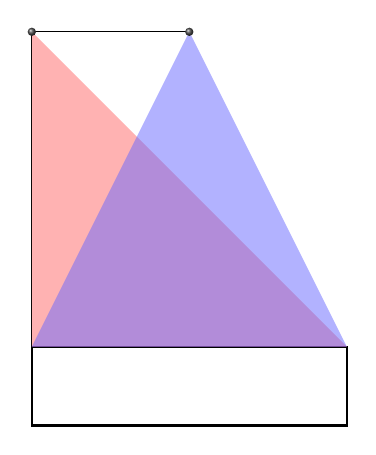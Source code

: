 % !TEX root = ../report.tex

\begin{tikzpicture}[scale=1]
	%%% Parameter %%%
	\pgfmathsetmacro{\boxHeight}{1}
	\pgfmathsetmacro{\boxWidth}{4}
	%%
%	\pgfmathsetmacro{\carrierH}{0.5}
%	\pgfmathsetmacro{\carrierT}{0.07}
%	\pgfmathsetmacro{\viewpointDepth}{0.5}
%	\pgfmathsetmacro{\viewpointCentering}{0.5}
%	\pgfmathsetmacro{\viewpointDepthH}{0.3}
%	\newlength\arrowDist
%	\setlength{\arrowDist}{0.15cm}
%	\newlength\arrowLength
%	\setlength{\arrowLength}{0.9cm}
%	%%%%%%%%%%%
		% Eckpunkte
	\coordinate (P1) at (0,0);   				
	\coordinate (P2) at (0,\boxHeight);
	\coordinate (P3) at (\boxWidth, \boxHeight);
	\coordinate (P4) at (\boxWidth, 0);
	\coordinate (P5) at ($(P2)+(0, \boxWidth)$);
	\coordinate (P6) at ($(P5)+(\boxWidth*0.5,0)$);
		%Basic Elemente
	\draw[thick] (P1) -- (P2) -- (P3) -- (P4) -- cycle;
	\draw[] (P2) -- (P5) -- (P6);
	\fill[red!60, opacity = 0.5] (P2) -- (P5) -- (P3);
	\fill[blue!60, opacity = 0.5] (P2) -- (P6) -- (P3);
	\shade[shading=ball, ball color=black!70] (P5) circle (0.15em);
	\shade[shading=ball, ball color=black!70] (P6) circle (0.15em);
	
%	\coordinate (P5) at ($(F2)!\frameWidth!(P1)$);	
%	\coordinate (P6) at ($(F2)!\frameWidth!(P2)$);
%	\coordinate (P7) at (intersection cs: first line={(P5) -- (F1)}, second line={(P3) -- (F2)});
%	\coordinate (P8) at (intersection cs: first line={(P6) -- (F1)}, second line={(P4) -- (F2)});
%		% Träger oben
%	\coordinate (P9) at ($(P2)!\viewpointDepth!(P4)$);
%	\coordinate (P10) at (intersection cs: first line={(P9) -- (F2)}, second line={(P6) -- (P8)});
%	\coordinate (P11) at ($(P1)!\viewpointDepth!(P3)$);
%	\coordinate (P12) at (intersection cs: first line={(P11) -- (F2)}, second line={(P5) -- (P7)});
%		% Sichtfeld	
%	\coordinate (V) at ($(P9)!\viewpointCentering!(P10)$);
%		% Träger hinten
%	\coordinate (P13) at ($(P3)!\viewpointDepthH!(P4)$);
%	\coordinate (P14) at ($(P7)!\viewpointDepthH!(P8)$);
%	\coordinate (P15) at ($(P1)!\viewpointDepthH!(P2)$);
%	\coordinate (P16) at ($(P5)!\viewpointDepthH!(P6)$);
%		% Pfeile Centers
%	\coordinate (P17) at ($(P9)!\arrowDist!(P11)$);
%	\coordinate (P18) at ($(P10)!\arrowDist!(P12)$);
%	\coordinate (P19) at ($(P17)!\viewpointCentering!(P18)$); %oben
%	\coordinate (P20) at ($(P13)!\arrowDist!(P15)$);
%	\coordinate (P21) at ($(P14)!\arrowDist!(P16)$);
%	\coordinate (P22) at ($(P20)!\viewpointCentering!(P21)$); % hinten
%	\coordinate (P23) at ($(P2)!\arrowDist!(P1)$);
%	\coordinate (P24) at ($(P6)!\arrowDist!(P5)$);
%	\coordinate (P25) at ($(P23)!\viewpointCentering!(P24)$); % obenV
%	\coordinate (P26) at ($(P4)!\arrowDist!(P3)$);
%	\coordinate (P27) at ($(P8)!\arrowDist!(P7)$);
%	\coordinate (P28) at ($(P26)!\viewpointCentering!(P27)$); % obenH
%	\coordinate (P29) at ($(P4)!\arrowDist!(P2)$);
%	\coordinate (P30) at ($(P8)!\arrowDist!(P6)$);
%	\coordinate (P31) at ($(P29)!\viewpointCentering!(P30)$); % hintenO
%	\coordinate (P32) at ($(P3)!\arrowDist!(P1)$);
%	\coordinate (P33) at ($(P7)!\arrowDist!(P5)$);
%	\coordinate (P34) at ($(P32)!\viewpointCentering!(P33)$); % hintenU
%		% Trägerbleche
%		%%% oben
%	\coordinate (P35) at ($(P9)+(0, \carrierH cm)$);
%	\coordinate (P36) at ($(P9)!\carrierT cm!(F1)$);
%	\coordinate (P37) at ($(P10)!\carrierT cm!(F1)$);
%	\coordinate (P38) at ($(P35)!\carrierT cm!(F1)$);
%	\coordinate (P39) at (intersection cs: first line={(P35) -- (F2)}, second line={(P12) -- (P10)});
%	\coordinate (P40) at ($(P39)!\carrierT cm!(F1)$);
%		%%% hinten
%	\coordinate (P41) at ($(P13)!\carrierH cm!(F1)$);
%	\coordinate (P42) at ($(P14)!\carrierH cm!(F1)$);
%	\coordinate (P43) at ($(P13)+(0, \carrierT cm)$);;
%	\coordinate (P44) at ($(P14)+(0, \carrierT cm)$);
%	\coordinate (P45) at ($(P43)!\carrierH cm!(F1)$);
%	\coordinate (P46) at ($(P44)!\carrierH cm!(F1)$);
%		%Träger tiefe
%	\begin{scope}[opacity=0.1]
%	\shade[right color=gray!40,left color=gray!2] (P5) -- (P6) -- (P8) -- (P7);
%	\shade[left color=gray!40,right color=gray!2] (P7) -- (P3) -- (P4) -- (P8);
%	\end{scope}
%	\shade[top color=gray!70,bottom color=gray!5, opacity =0.5] (P1) -- (P3) -- (P7) -- (P5);
%		% Frame Hinterteil
%	\draw[thick,color=black!70] (P5) -- (P7) (P7) -- (P8) (P3) -- (P7); 
%		% Frame
%	\draw[thick,color=black] 
%		(P1) -- (P2)  (P5) -- (P6) 
%		(P1) -- (P3) (P2) -- (P4) (P6) -- (P8)
%		(P1) -- (P5) (P2) -- (P6) (P4) -- (P8);
%		% Pfeile
%	\begin{scope}[arrow]
%	\foreach \destination in {P17, P18, P25, P28}
%		\draw[] (P19) -- ($(P19)!\arrowLength!(\destination)$);
%	\end{scope}
% 	\shade[shading=ball, ball color=black!90] (P19) circle (0.25em) node[] {};
%		% Kameraträger oben
%	\draw[thin, color = black!75]
%		(P36) -- (P37) -- (P40) (P10) -- (P37);
%	\fill [gray!60, opacity = 0.5]
%		(P9) -- (P10) -- (P39) -- (P35);
%	\fill [gray, opacity = 0.5]	
%		(P9) -- (P35) -- (P38) -- (P36)
%		(P35) -- (P39) -- (P40) -- (P38);
%	\draw[thin, color=black, opacity = 1]
%		(P9) -- (P10) -- (P39) -- (P40) -- (P38) -- (P36) -- (P9) -- (P35) -- (P38) -- (P35) -- (P39);
%		% Kameraträger hinten
%	\draw[thin, color = black!75]
%		(P41) -- (P42) -- (P14) (P42) -- (P46);
%	%%fill
%	\fill [gray!60, opacity = 0.5]
%		(P13) -- (P14) -- (P44) -- (P43);
%	\fill [gray, opacity = 0.5]	
%		(P43) -- (P44) -- (P46) -- (P45)
%		(P13) -- (P43) -- (P45) -- (P41);
%	\draw[thin, color=black, opacity = 1]
%		(P13) -- (P14) -- (P44) -- (P46) -- (P45) -- (P41) -- (P13) -- (P43) -- (P45) (P43) -- (P44);
%	\begin{scope}[arrow]
%	\foreach \destination in {P20, P21, P31, P34}
%		\draw[] (P22) -- ($(P22)!\arrowLength!(\destination)$);
%	\end{scope}
%	\shade[shading=ball, ball color=black!90] (P22) circle (0.25em) node[] {};
%	\draw[thick,color=black](P3) -- (P4);
%	%Beschriftung
%	\draw[decorate,decoration={brace,mirror,raise=3pt,amplitude=10pt}, thin]
%    		($(P6)+(-0.1,0)$)--($(P5)+(-0.1,0)$);
%	\draw ($(P5)!0.5!(P6)$)+(-0.9,0.1) node[rotate=90] {\footnotesize 680 mm};
%	\draw[decorate,decoration={brace,mirror,raise=3pt,amplitude=10pt}, thin]
%    		($(P5)+(-0.1,0)$)--($(P1)+(-0.1,0)$);
%	\draw ($(P1)!0.5!(P5)$)+(-0.6,-0.6) node[rotate=-30] {\footnotesize 300 mm};
%	\draw[decorate,decoration={brace,raise=3pt,amplitude=10pt}, thin]
%    		($(P3)+(0,-0.1)$)--($(P1)+(0,-0.1)$);
%	\draw ($(P1)!0.5!(P3)$)+(0.5,-0.7) node[rotate=34] {\footnotesize 500 mm};
%	\draw[thin, -latex'] (7.7,2.8) to[out=-90,in=45] (3,2);
%	\draw (7.7,3.2) node[] {\footnotesize Grundplatte};
%	\draw[thin, -latex'] (7.7,8.8) to[out=-90,in=45] (4,6.6);
%	\draw[thin, -latex'] (7.7,8.8) to[out=-90,in=45] (1.75,10.2);
%	\draw (7.7,9.2) node[] {\footnotesize Technikträger};
%	% Verbindungspunkte DEBUG
	\foreach \i in {1,2,..., 6}
		{
 		%\shade[shading=ball, ball color=black!70] (P\i) circle (0.15em) node[above right] {\tiny \i};
		}
\end{tikzpicture}